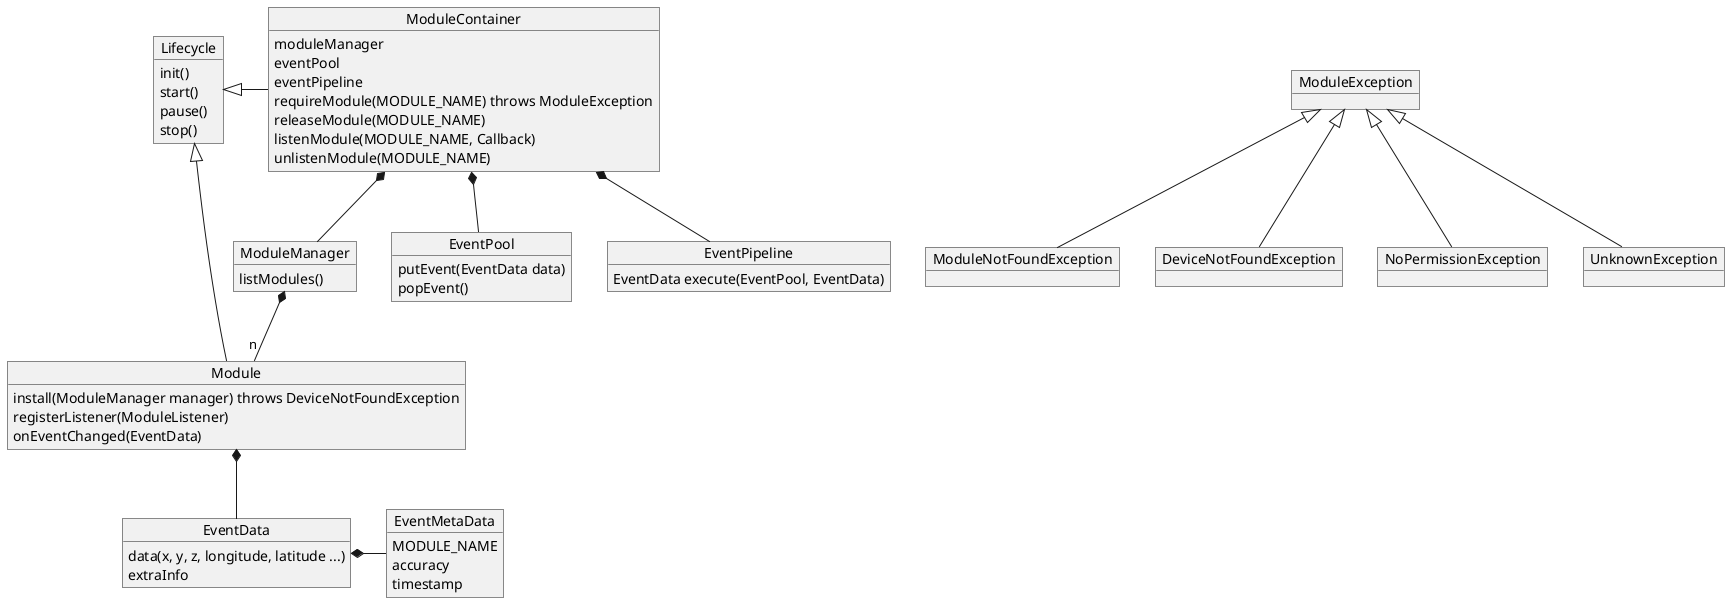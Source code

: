 @startuml
object Lifecycle {
    init()
    start()
    pause()
    stop()
}
object ModuleContainer {
    moduleManager
    eventPool
    eventPipeline
    requireModule(MODULE_NAME) throws ModuleException
    releaseModule(MODULE_NAME)
    listenModule(MODULE_NAME, Callback)
    unlistenModule(MODULE_NAME)
}
object ModuleManager {
    listModules()
}
object EventPool {
    putEvent(EventData data)
    popEvent()
}
object EventPipeline {
    EventData execute(EventPool, EventData)
}
object Module {
    install(ModuleManager manager) throws DeviceNotFoundException
    registerListener(ModuleListener)
    onEventChanged(EventData)
}
object EventData {
    data(x, y, z, longitude, latitude ...)
    extraInfo
}
object EventMetaData {
    MODULE_NAME
    accuracy
    timestamp
}


Lifecycle <|-right- ModuleContainer
Lifecycle <|-- Module
ModuleContainer *-- ModuleManager
ModuleContainer *-- EventPool
ModuleContainer *-- EventPipeline
ModuleManager *-- "n" Module
Module *-- EventData
EventData *-right- EventMetaData


object ModuleException
object ModuleNotFoundException
object DeviceNotFoundException
object NoPermissionException
object UnknownException
ModuleException <|-- ModuleNotFoundException
ModuleException <|-- DeviceNotFoundException
ModuleException <|-- NoPermissionException
ModuleException <|-- UnknownException
@enduml
